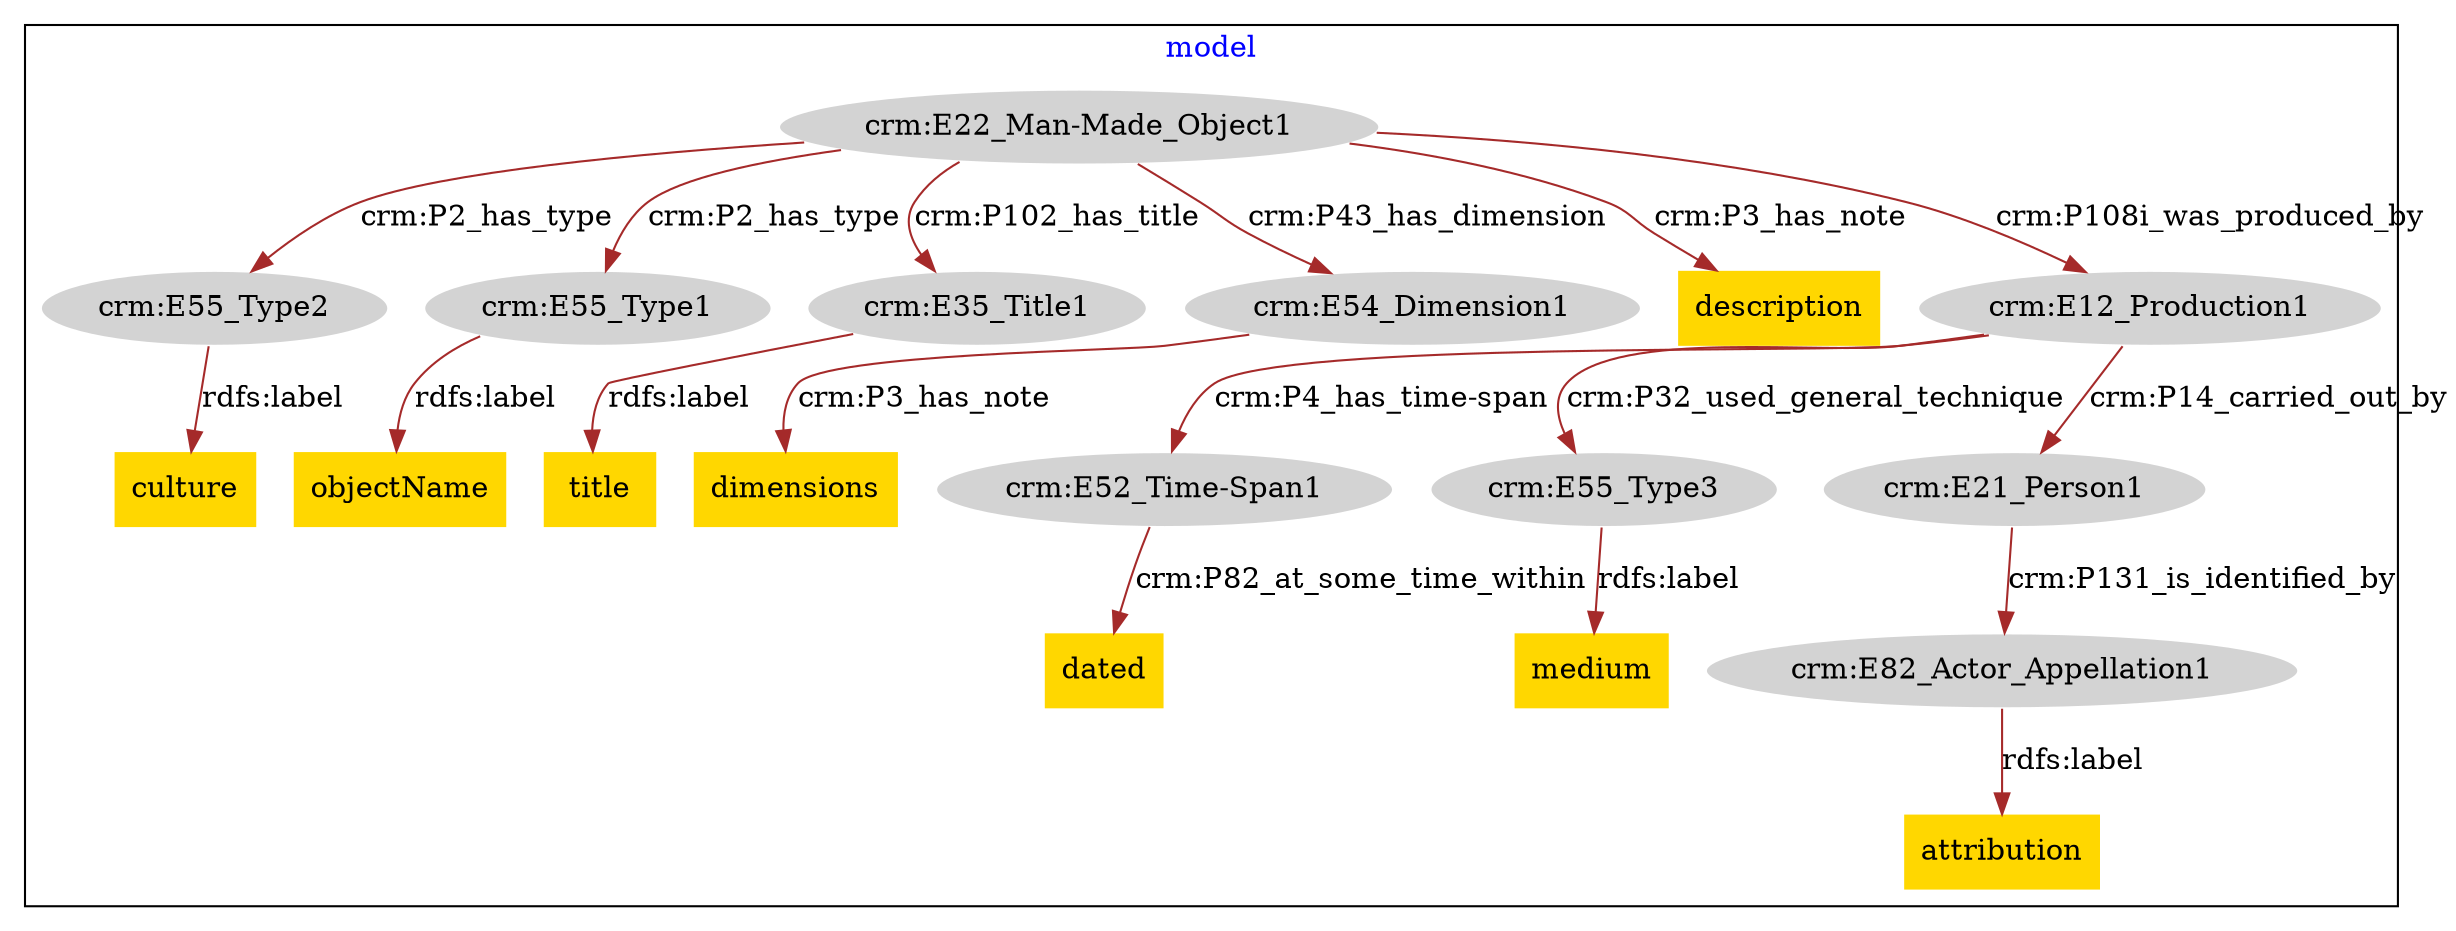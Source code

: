 digraph n0 {
fontcolor="blue"
remincross="true"
subgraph cluster {
label="model"
"crm:E55_Type2"[style="filled",color="white",fillcolor="lightgray",label="crm:E55_Type2"];
"culture"[shape="plaintext",style="filled",fillcolor="gold",label="culture"];
"crm:E82_Actor_Appellation1"[style="filled",color="white",fillcolor="lightgray",label="crm:E82_Actor_Appellation1"];
"attribution"[shape="plaintext",style="filled",fillcolor="gold",label="attribution"];
"crm:E55_Type1"[style="filled",color="white",fillcolor="lightgray",label="crm:E55_Type1"];
"objectName"[shape="plaintext",style="filled",fillcolor="gold",label="objectName"];
"crm:E35_Title1"[style="filled",color="white",fillcolor="lightgray",label="crm:E35_Title1"];
"title"[shape="plaintext",style="filled",fillcolor="gold",label="title"];
"crm:E52_Time-Span1"[style="filled",color="white",fillcolor="lightgray",label="crm:E52_Time-Span1"];
"dated"[shape="plaintext",style="filled",fillcolor="gold",label="dated"];
"crm:E55_Type3"[style="filled",color="white",fillcolor="lightgray",label="crm:E55_Type3"];
"medium"[shape="plaintext",style="filled",fillcolor="gold",label="medium"];
"crm:E54_Dimension1"[style="filled",color="white",fillcolor="lightgray",label="crm:E54_Dimension1"];
"dimensions"[shape="plaintext",style="filled",fillcolor="gold",label="dimensions"];
"crm:E22_Man-Made_Object1"[style="filled",color="white",fillcolor="lightgray",label="crm:E22_Man-Made_Object1"];
"description"[shape="plaintext",style="filled",fillcolor="gold",label="description"];
"crm:E12_Production1"[style="filled",color="white",fillcolor="lightgray",label="crm:E12_Production1"];
"crm:E21_Person1"[style="filled",color="white",fillcolor="lightgray",label="crm:E21_Person1"];
}
"crm:E55_Type2" -> "culture"[color="brown",fontcolor="black",label="rdfs:label"];
"crm:E82_Actor_Appellation1" -> "attribution"[color="brown",fontcolor="black",label="rdfs:label"];
"crm:E55_Type1" -> "objectName"[color="brown",fontcolor="black",label="rdfs:label"];
"crm:E35_Title1" -> "title"[color="brown",fontcolor="black",label="rdfs:label"];
"crm:E52_Time-Span1" -> "dated"[color="brown",fontcolor="black",label="crm:P82_at_some_time_within"];
"crm:E55_Type3" -> "medium"[color="brown",fontcolor="black",label="rdfs:label"];
"crm:E54_Dimension1" -> "dimensions"[color="brown",fontcolor="black",label="crm:P3_has_note"];
"crm:E22_Man-Made_Object1" -> "description"[color="brown",fontcolor="black",label="crm:P3_has_note"];
"crm:E22_Man-Made_Object1" -> "crm:E12_Production1"[color="brown",fontcolor="black",label="crm:P108i_was_produced_by"];
"crm:E22_Man-Made_Object1" -> "crm:E35_Title1"[color="brown",fontcolor="black",label="crm:P102_has_title"];
"crm:E22_Man-Made_Object1" -> "crm:E54_Dimension1"[color="brown",fontcolor="black",label="crm:P43_has_dimension"];
"crm:E22_Man-Made_Object1" -> "crm:E55_Type1"[color="brown",fontcolor="black",label="crm:P2_has_type"];
"crm:E22_Man-Made_Object1" -> "crm:E55_Type2"[color="brown",fontcolor="black",label="crm:P2_has_type"];
"crm:E12_Production1" -> "crm:E21_Person1"[color="brown",fontcolor="black",label="crm:P14_carried_out_by"];
"crm:E12_Production1" -> "crm:E55_Type3"[color="brown",fontcolor="black",label="crm:P32_used_general_technique"];
"crm:E12_Production1" -> "crm:E52_Time-Span1"[color="brown",fontcolor="black",label="crm:P4_has_time-span"];
"crm:E21_Person1" -> "crm:E82_Actor_Appellation1"[color="brown",fontcolor="black",label="crm:P131_is_identified_by"];
}
